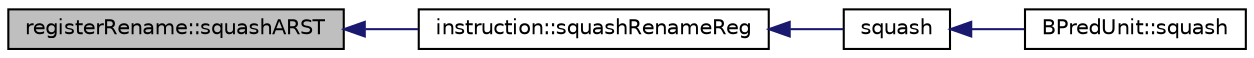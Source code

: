 digraph G
{
  edge [fontname="Helvetica",fontsize="10",labelfontname="Helvetica",labelfontsize="10"];
  node [fontname="Helvetica",fontsize="10",shape=record];
  rankdir=LR;
  Node1 [label="registerRename::squashARST",height=0.2,width=0.4,color="black", fillcolor="grey75", style="filled" fontcolor="black"];
  Node1 -> Node2 [dir=back,color="midnightblue",fontsize="10",style="solid"];
  Node2 [label="instruction::squashRenameReg",height=0.2,width=0.4,color="black", fillcolor="white", style="filled",URL="$classinstruction.html#a9860d38bd4eed33f9047b7829173d183"];
  Node2 -> Node3 [dir=back,color="midnightblue",fontsize="10",style="solid"];
  Node3 [label="squash",height=0.2,width=0.4,color="black", fillcolor="white", style="filled",URL="$bkEnd_8cpp.html#ab66b103fb7f2942ca9fd5379cf47893f"];
  Node3 -> Node4 [dir=back,color="midnightblue",fontsize="10",style="solid"];
  Node4 [label="BPredUnit::squash",height=0.2,width=0.4,color="black", fillcolor="white", style="filled",URL="$classBPredUnit.html#a78e6f48f8a11db90daab850527d48aa7"];
}
